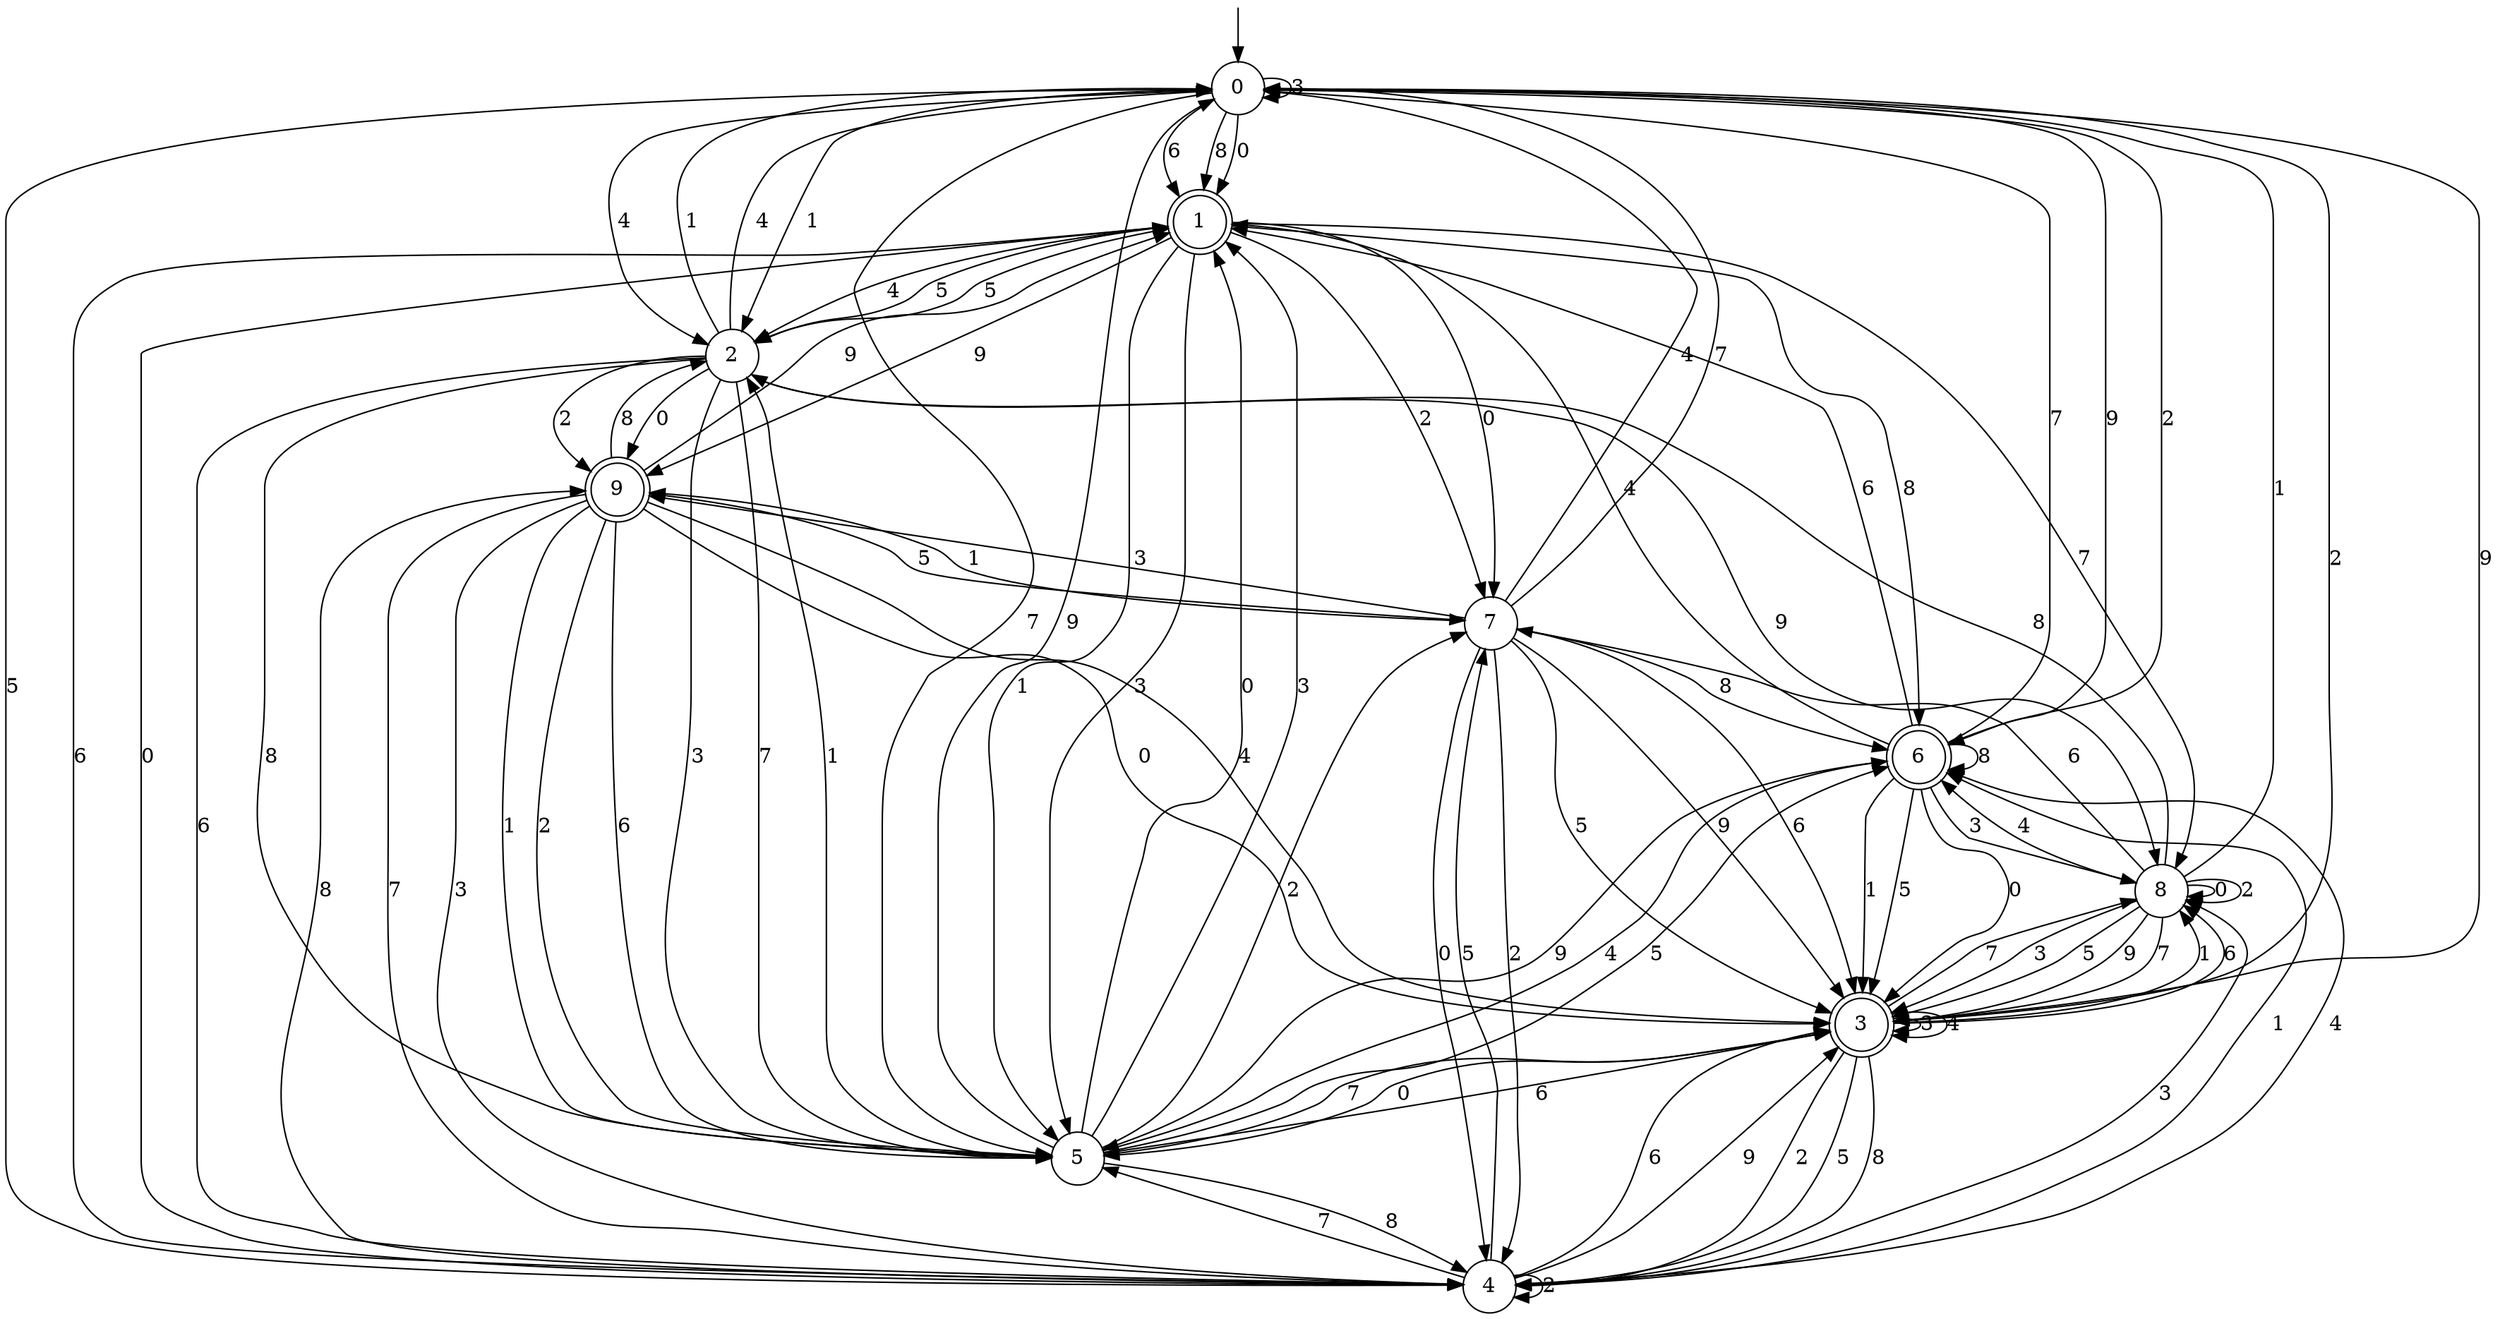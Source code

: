 digraph g {

	s0 [shape="circle" label="0"];
	s1 [shape="doublecircle" label="1"];
	s2 [shape="circle" label="2"];
	s3 [shape="doublecircle" label="3"];
	s4 [shape="circle" label="4"];
	s5 [shape="circle" label="5"];
	s6 [shape="doublecircle" label="6"];
	s7 [shape="circle" label="7"];
	s8 [shape="circle" label="8"];
	s9 [shape="doublecircle" label="9"];
	s0 -> s1 [label="0"];
	s0 -> s2 [label="1"];
	s0 -> s3 [label="2"];
	s0 -> s0 [label="3"];
	s0 -> s2 [label="4"];
	s0 -> s4 [label="5"];
	s0 -> s1 [label="6"];
	s0 -> s5 [label="7"];
	s0 -> s1 [label="8"];
	s0 -> s6 [label="9"];
	s1 -> s7 [label="0"];
	s1 -> s5 [label="1"];
	s1 -> s7 [label="2"];
	s1 -> s5 [label="3"];
	s1 -> s2 [label="4"];
	s1 -> s2 [label="5"];
	s1 -> s4 [label="6"];
	s1 -> s8 [label="7"];
	s1 -> s6 [label="8"];
	s1 -> s9 [label="9"];
	s2 -> s9 [label="0"];
	s2 -> s0 [label="1"];
	s2 -> s9 [label="2"];
	s2 -> s5 [label="3"];
	s2 -> s0 [label="4"];
	s2 -> s1 [label="5"];
	s2 -> s4 [label="6"];
	s2 -> s5 [label="7"];
	s2 -> s5 [label="8"];
	s2 -> s8 [label="9"];
	s3 -> s5 [label="0"];
	s3 -> s8 [label="1"];
	s3 -> s4 [label="2"];
	s3 -> s3 [label="3"];
	s3 -> s3 [label="4"];
	s3 -> s4 [label="5"];
	s3 -> s8 [label="6"];
	s3 -> s8 [label="7"];
	s3 -> s4 [label="8"];
	s3 -> s0 [label="9"];
	s4 -> s1 [label="0"];
	s4 -> s6 [label="1"];
	s4 -> s4 [label="2"];
	s4 -> s8 [label="3"];
	s4 -> s6 [label="4"];
	s4 -> s7 [label="5"];
	s4 -> s3 [label="6"];
	s4 -> s5 [label="7"];
	s4 -> s9 [label="8"];
	s4 -> s3 [label="9"];
	s5 -> s1 [label="0"];
	s5 -> s2 [label="1"];
	s5 -> s7 [label="2"];
	s5 -> s1 [label="3"];
	s5 -> s6 [label="4"];
	s5 -> s6 [label="5"];
	s5 -> s3 [label="6"];
	s5 -> s3 [label="7"];
	s5 -> s4 [label="8"];
	s5 -> s0 [label="9"];
	s6 -> s3 [label="0"];
	s6 -> s3 [label="1"];
	s6 -> s0 [label="2"];
	s6 -> s8 [label="3"];
	s6 -> s1 [label="4"];
	s6 -> s3 [label="5"];
	s6 -> s1 [label="6"];
	s6 -> s0 [label="7"];
	s6 -> s6 [label="8"];
	s6 -> s5 [label="9"];
	s7 -> s4 [label="0"];
	s7 -> s9 [label="1"];
	s7 -> s4 [label="2"];
	s7 -> s9 [label="3"];
	s7 -> s0 [label="4"];
	s7 -> s3 [label="5"];
	s7 -> s3 [label="6"];
	s7 -> s0 [label="7"];
	s7 -> s6 [label="8"];
	s7 -> s3 [label="9"];
	s8 -> s8 [label="0"];
	s8 -> s0 [label="1"];
	s8 -> s8 [label="2"];
	s8 -> s3 [label="3"];
	s8 -> s6 [label="4"];
	s8 -> s3 [label="5"];
	s8 -> s7 [label="6"];
	s8 -> s3 [label="7"];
	s8 -> s2 [label="8"];
	s8 -> s3 [label="9"];
	s9 -> s3 [label="0"];
	s9 -> s5 [label="1"];
	s9 -> s5 [label="2"];
	s9 -> s4 [label="3"];
	s9 -> s3 [label="4"];
	s9 -> s7 [label="5"];
	s9 -> s5 [label="6"];
	s9 -> s4 [label="7"];
	s9 -> s2 [label="8"];
	s9 -> s1 [label="9"];

__start0 [label="" shape="none" width="0" height="0"];
__start0 -> s0;

}
